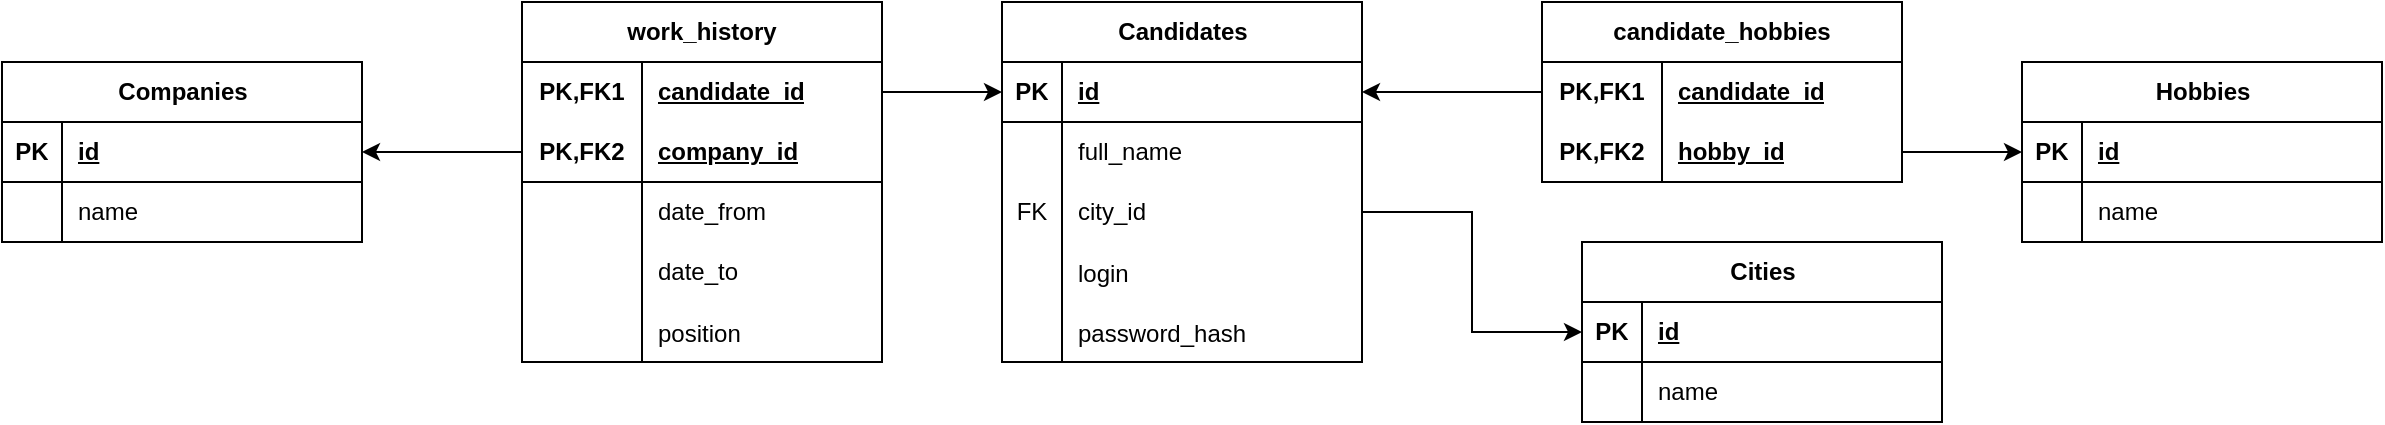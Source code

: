 <mxfile version="24.7.16">
  <diagram name="Page-1" id="SR1k9uBd8yOViVJusxUQ">
    <mxGraphModel dx="1434" dy="746" grid="1" gridSize="10" guides="1" tooltips="1" connect="1" arrows="1" fold="1" page="1" pageScale="1" pageWidth="850" pageHeight="1100" math="0" shadow="0">
      <root>
        <mxCell id="0" />
        <mxCell id="1" parent="0" />
        <mxCell id="hBwd0iNsy_qOn59Dx_ux-1" value="Candidates" style="shape=table;startSize=30;container=1;collapsible=1;childLayout=tableLayout;fixedRows=1;rowLines=0;fontStyle=1;align=center;resizeLast=1;html=1;" parent="1" vertex="1">
          <mxGeometry x="520" y="130" width="180" height="180" as="geometry" />
        </mxCell>
        <mxCell id="hBwd0iNsy_qOn59Dx_ux-2" value="" style="shape=tableRow;horizontal=0;startSize=0;swimlaneHead=0;swimlaneBody=0;fillColor=none;collapsible=0;dropTarget=0;points=[[0,0.5],[1,0.5]];portConstraint=eastwest;top=0;left=0;right=0;bottom=1;" parent="hBwd0iNsy_qOn59Dx_ux-1" vertex="1">
          <mxGeometry y="30" width="180" height="30" as="geometry" />
        </mxCell>
        <mxCell id="hBwd0iNsy_qOn59Dx_ux-3" value="PK" style="shape=partialRectangle;connectable=0;fillColor=none;top=0;left=0;bottom=0;right=0;fontStyle=1;overflow=hidden;whiteSpace=wrap;html=1;" parent="hBwd0iNsy_qOn59Dx_ux-2" vertex="1">
          <mxGeometry width="30" height="30" as="geometry">
            <mxRectangle width="30" height="30" as="alternateBounds" />
          </mxGeometry>
        </mxCell>
        <mxCell id="hBwd0iNsy_qOn59Dx_ux-4" value="id" style="shape=partialRectangle;connectable=0;fillColor=none;top=0;left=0;bottom=0;right=0;align=left;spacingLeft=6;fontStyle=5;overflow=hidden;whiteSpace=wrap;html=1;" parent="hBwd0iNsy_qOn59Dx_ux-2" vertex="1">
          <mxGeometry x="30" width="150" height="30" as="geometry">
            <mxRectangle width="150" height="30" as="alternateBounds" />
          </mxGeometry>
        </mxCell>
        <mxCell id="hBwd0iNsy_qOn59Dx_ux-5" value="" style="shape=tableRow;horizontal=0;startSize=0;swimlaneHead=0;swimlaneBody=0;fillColor=none;collapsible=0;dropTarget=0;points=[[0,0.5],[1,0.5]];portConstraint=eastwest;top=0;left=0;right=0;bottom=0;" parent="hBwd0iNsy_qOn59Dx_ux-1" vertex="1">
          <mxGeometry y="60" width="180" height="30" as="geometry" />
        </mxCell>
        <mxCell id="hBwd0iNsy_qOn59Dx_ux-6" value="" style="shape=partialRectangle;connectable=0;fillColor=none;top=0;left=0;bottom=0;right=0;editable=1;overflow=hidden;whiteSpace=wrap;html=1;" parent="hBwd0iNsy_qOn59Dx_ux-5" vertex="1">
          <mxGeometry width="30" height="30" as="geometry">
            <mxRectangle width="30" height="30" as="alternateBounds" />
          </mxGeometry>
        </mxCell>
        <mxCell id="hBwd0iNsy_qOn59Dx_ux-7" value="full_name" style="shape=partialRectangle;connectable=0;fillColor=none;top=0;left=0;bottom=0;right=0;align=left;spacingLeft=6;overflow=hidden;whiteSpace=wrap;html=1;" parent="hBwd0iNsy_qOn59Dx_ux-5" vertex="1">
          <mxGeometry x="30" width="150" height="30" as="geometry">
            <mxRectangle width="150" height="30" as="alternateBounds" />
          </mxGeometry>
        </mxCell>
        <mxCell id="hBwd0iNsy_qOn59Dx_ux-8" value="" style="shape=tableRow;horizontal=0;startSize=0;swimlaneHead=0;swimlaneBody=0;fillColor=none;collapsible=0;dropTarget=0;points=[[0,0.5],[1,0.5]];portConstraint=eastwest;top=0;left=0;right=0;bottom=0;" parent="hBwd0iNsy_qOn59Dx_ux-1" vertex="1">
          <mxGeometry y="90" width="180" height="30" as="geometry" />
        </mxCell>
        <mxCell id="hBwd0iNsy_qOn59Dx_ux-9" value="FK" style="shape=partialRectangle;connectable=0;fillColor=none;top=0;left=0;bottom=0;right=0;editable=1;overflow=hidden;whiteSpace=wrap;html=1;" parent="hBwd0iNsy_qOn59Dx_ux-8" vertex="1">
          <mxGeometry width="30" height="30" as="geometry">
            <mxRectangle width="30" height="30" as="alternateBounds" />
          </mxGeometry>
        </mxCell>
        <mxCell id="hBwd0iNsy_qOn59Dx_ux-10" value="city_id" style="shape=partialRectangle;connectable=0;fillColor=none;top=0;left=0;bottom=0;right=0;align=left;spacingLeft=6;overflow=hidden;whiteSpace=wrap;html=1;" parent="hBwd0iNsy_qOn59Dx_ux-8" vertex="1">
          <mxGeometry x="30" width="150" height="30" as="geometry">
            <mxRectangle width="150" height="30" as="alternateBounds" />
          </mxGeometry>
        </mxCell>
        <mxCell id="ERYYDOH6LsEgO4_HMebW-2" value="" style="shape=tableRow;horizontal=0;startSize=0;swimlaneHead=0;swimlaneBody=0;fillColor=none;collapsible=0;dropTarget=0;points=[[0,0.5],[1,0.5]];portConstraint=eastwest;top=0;left=0;right=0;bottom=0;" vertex="1" parent="hBwd0iNsy_qOn59Dx_ux-1">
          <mxGeometry y="120" width="180" height="30" as="geometry" />
        </mxCell>
        <mxCell id="ERYYDOH6LsEgO4_HMebW-3" value="" style="shape=partialRectangle;connectable=0;fillColor=none;top=0;left=0;bottom=0;right=0;editable=1;overflow=hidden;" vertex="1" parent="ERYYDOH6LsEgO4_HMebW-2">
          <mxGeometry width="30" height="30" as="geometry">
            <mxRectangle width="30" height="30" as="alternateBounds" />
          </mxGeometry>
        </mxCell>
        <mxCell id="ERYYDOH6LsEgO4_HMebW-4" value="login" style="shape=partialRectangle;connectable=0;fillColor=none;top=0;left=0;bottom=0;right=0;align=left;spacingLeft=6;overflow=hidden;" vertex="1" parent="ERYYDOH6LsEgO4_HMebW-2">
          <mxGeometry x="30" width="150" height="30" as="geometry">
            <mxRectangle width="150" height="30" as="alternateBounds" />
          </mxGeometry>
        </mxCell>
        <mxCell id="ERYYDOH6LsEgO4_HMebW-5" value="" style="shape=tableRow;horizontal=0;startSize=0;swimlaneHead=0;swimlaneBody=0;fillColor=none;collapsible=0;dropTarget=0;points=[[0,0.5],[1,0.5]];portConstraint=eastwest;top=0;left=0;right=0;bottom=0;" vertex="1" parent="hBwd0iNsy_qOn59Dx_ux-1">
          <mxGeometry y="150" width="180" height="30" as="geometry" />
        </mxCell>
        <mxCell id="ERYYDOH6LsEgO4_HMebW-6" value="" style="shape=partialRectangle;connectable=0;fillColor=none;top=0;left=0;bottom=0;right=0;editable=1;overflow=hidden;" vertex="1" parent="ERYYDOH6LsEgO4_HMebW-5">
          <mxGeometry width="30" height="30" as="geometry">
            <mxRectangle width="30" height="30" as="alternateBounds" />
          </mxGeometry>
        </mxCell>
        <mxCell id="ERYYDOH6LsEgO4_HMebW-7" value="password_hash" style="shape=partialRectangle;connectable=0;fillColor=none;top=0;left=0;bottom=0;right=0;align=left;spacingLeft=6;overflow=hidden;" vertex="1" parent="ERYYDOH6LsEgO4_HMebW-5">
          <mxGeometry x="30" width="150" height="30" as="geometry">
            <mxRectangle width="150" height="30" as="alternateBounds" />
          </mxGeometry>
        </mxCell>
        <mxCell id="hBwd0iNsy_qOn59Dx_ux-27" value="Cities" style="shape=table;startSize=30;container=1;collapsible=1;childLayout=tableLayout;fixedRows=1;rowLines=0;fontStyle=1;align=center;resizeLast=1;html=1;" parent="1" vertex="1">
          <mxGeometry x="810" y="250" width="180" height="90" as="geometry" />
        </mxCell>
        <mxCell id="hBwd0iNsy_qOn59Dx_ux-28" value="" style="shape=tableRow;horizontal=0;startSize=0;swimlaneHead=0;swimlaneBody=0;fillColor=none;collapsible=0;dropTarget=0;points=[[0,0.5],[1,0.5]];portConstraint=eastwest;top=0;left=0;right=0;bottom=1;" parent="hBwd0iNsy_qOn59Dx_ux-27" vertex="1">
          <mxGeometry y="30" width="180" height="30" as="geometry" />
        </mxCell>
        <mxCell id="hBwd0iNsy_qOn59Dx_ux-29" value="PK" style="shape=partialRectangle;connectable=0;fillColor=none;top=0;left=0;bottom=0;right=0;fontStyle=1;overflow=hidden;whiteSpace=wrap;html=1;" parent="hBwd0iNsy_qOn59Dx_ux-28" vertex="1">
          <mxGeometry width="30" height="30" as="geometry">
            <mxRectangle width="30" height="30" as="alternateBounds" />
          </mxGeometry>
        </mxCell>
        <mxCell id="hBwd0iNsy_qOn59Dx_ux-30" value="id" style="shape=partialRectangle;connectable=0;fillColor=none;top=0;left=0;bottom=0;right=0;align=left;spacingLeft=6;fontStyle=5;overflow=hidden;whiteSpace=wrap;html=1;" parent="hBwd0iNsy_qOn59Dx_ux-28" vertex="1">
          <mxGeometry x="30" width="150" height="30" as="geometry">
            <mxRectangle width="150" height="30" as="alternateBounds" />
          </mxGeometry>
        </mxCell>
        <mxCell id="hBwd0iNsy_qOn59Dx_ux-31" value="" style="shape=tableRow;horizontal=0;startSize=0;swimlaneHead=0;swimlaneBody=0;fillColor=none;collapsible=0;dropTarget=0;points=[[0,0.5],[1,0.5]];portConstraint=eastwest;top=0;left=0;right=0;bottom=0;" parent="hBwd0iNsy_qOn59Dx_ux-27" vertex="1">
          <mxGeometry y="60" width="180" height="30" as="geometry" />
        </mxCell>
        <mxCell id="hBwd0iNsy_qOn59Dx_ux-32" value="" style="shape=partialRectangle;connectable=0;fillColor=none;top=0;left=0;bottom=0;right=0;editable=1;overflow=hidden;whiteSpace=wrap;html=1;" parent="hBwd0iNsy_qOn59Dx_ux-31" vertex="1">
          <mxGeometry width="30" height="30" as="geometry">
            <mxRectangle width="30" height="30" as="alternateBounds" />
          </mxGeometry>
        </mxCell>
        <mxCell id="hBwd0iNsy_qOn59Dx_ux-33" value="name" style="shape=partialRectangle;connectable=0;fillColor=none;top=0;left=0;bottom=0;right=0;align=left;spacingLeft=6;overflow=hidden;whiteSpace=wrap;html=1;" parent="hBwd0iNsy_qOn59Dx_ux-31" vertex="1">
          <mxGeometry x="30" width="150" height="30" as="geometry">
            <mxRectangle width="150" height="30" as="alternateBounds" />
          </mxGeometry>
        </mxCell>
        <mxCell id="hBwd0iNsy_qOn59Dx_ux-37" style="edgeStyle=orthogonalEdgeStyle;rounded=0;orthogonalLoop=1;jettySize=auto;html=1;" parent="1" source="hBwd0iNsy_qOn59Dx_ux-8" target="hBwd0iNsy_qOn59Dx_ux-28" edge="1">
          <mxGeometry relative="1" as="geometry" />
        </mxCell>
        <mxCell id="hBwd0iNsy_qOn59Dx_ux-39" value="work_history" style="shape=table;startSize=30;container=1;collapsible=1;childLayout=tableLayout;fixedRows=1;rowLines=0;fontStyle=1;align=center;resizeLast=1;html=1;whiteSpace=wrap;" parent="1" vertex="1">
          <mxGeometry x="280" y="130" width="180" height="180" as="geometry" />
        </mxCell>
        <mxCell id="hBwd0iNsy_qOn59Dx_ux-40" value="" style="shape=tableRow;horizontal=0;startSize=0;swimlaneHead=0;swimlaneBody=0;fillColor=none;collapsible=0;dropTarget=0;points=[[0,0.5],[1,0.5]];portConstraint=eastwest;top=0;left=0;right=0;bottom=0;html=1;" parent="hBwd0iNsy_qOn59Dx_ux-39" vertex="1">
          <mxGeometry y="30" width="180" height="30" as="geometry" />
        </mxCell>
        <mxCell id="hBwd0iNsy_qOn59Dx_ux-41" value="PK,FK1" style="shape=partialRectangle;connectable=0;fillColor=none;top=0;left=0;bottom=0;right=0;fontStyle=1;overflow=hidden;html=1;whiteSpace=wrap;" parent="hBwd0iNsy_qOn59Dx_ux-40" vertex="1">
          <mxGeometry width="60" height="30" as="geometry">
            <mxRectangle width="60" height="30" as="alternateBounds" />
          </mxGeometry>
        </mxCell>
        <mxCell id="hBwd0iNsy_qOn59Dx_ux-42" value="candidate_id" style="shape=partialRectangle;connectable=0;fillColor=none;top=0;left=0;bottom=0;right=0;align=left;spacingLeft=6;fontStyle=5;overflow=hidden;html=1;whiteSpace=wrap;" parent="hBwd0iNsy_qOn59Dx_ux-40" vertex="1">
          <mxGeometry x="60" width="120" height="30" as="geometry">
            <mxRectangle width="120" height="30" as="alternateBounds" />
          </mxGeometry>
        </mxCell>
        <mxCell id="hBwd0iNsy_qOn59Dx_ux-43" value="" style="shape=tableRow;horizontal=0;startSize=0;swimlaneHead=0;swimlaneBody=0;fillColor=none;collapsible=0;dropTarget=0;points=[[0,0.5],[1,0.5]];portConstraint=eastwest;top=0;left=0;right=0;bottom=1;html=1;" parent="hBwd0iNsy_qOn59Dx_ux-39" vertex="1">
          <mxGeometry y="60" width="180" height="30" as="geometry" />
        </mxCell>
        <mxCell id="hBwd0iNsy_qOn59Dx_ux-44" value="PK,FK2" style="shape=partialRectangle;connectable=0;fillColor=none;top=0;left=0;bottom=0;right=0;fontStyle=1;overflow=hidden;html=1;whiteSpace=wrap;" parent="hBwd0iNsy_qOn59Dx_ux-43" vertex="1">
          <mxGeometry width="60" height="30" as="geometry">
            <mxRectangle width="60" height="30" as="alternateBounds" />
          </mxGeometry>
        </mxCell>
        <mxCell id="hBwd0iNsy_qOn59Dx_ux-45" value="company_id" style="shape=partialRectangle;connectable=0;fillColor=none;top=0;left=0;bottom=0;right=0;align=left;spacingLeft=6;fontStyle=5;overflow=hidden;html=1;whiteSpace=wrap;" parent="hBwd0iNsy_qOn59Dx_ux-43" vertex="1">
          <mxGeometry x="60" width="120" height="30" as="geometry">
            <mxRectangle width="120" height="30" as="alternateBounds" />
          </mxGeometry>
        </mxCell>
        <mxCell id="hBwd0iNsy_qOn59Dx_ux-46" value="" style="shape=tableRow;horizontal=0;startSize=0;swimlaneHead=0;swimlaneBody=0;fillColor=none;collapsible=0;dropTarget=0;points=[[0,0.5],[1,0.5]];portConstraint=eastwest;top=0;left=0;right=0;bottom=0;html=1;" parent="hBwd0iNsy_qOn59Dx_ux-39" vertex="1">
          <mxGeometry y="90" width="180" height="30" as="geometry" />
        </mxCell>
        <mxCell id="hBwd0iNsy_qOn59Dx_ux-47" value="" style="shape=partialRectangle;connectable=0;fillColor=none;top=0;left=0;bottom=0;right=0;editable=1;overflow=hidden;html=1;whiteSpace=wrap;" parent="hBwd0iNsy_qOn59Dx_ux-46" vertex="1">
          <mxGeometry width="60" height="30" as="geometry">
            <mxRectangle width="60" height="30" as="alternateBounds" />
          </mxGeometry>
        </mxCell>
        <mxCell id="hBwd0iNsy_qOn59Dx_ux-48" value="date_from" style="shape=partialRectangle;connectable=0;fillColor=none;top=0;left=0;bottom=0;right=0;align=left;spacingLeft=6;overflow=hidden;html=1;whiteSpace=wrap;" parent="hBwd0iNsy_qOn59Dx_ux-46" vertex="1">
          <mxGeometry x="60" width="120" height="30" as="geometry">
            <mxRectangle width="120" height="30" as="alternateBounds" />
          </mxGeometry>
        </mxCell>
        <mxCell id="hBwd0iNsy_qOn59Dx_ux-49" value="" style="shape=tableRow;horizontal=0;startSize=0;swimlaneHead=0;swimlaneBody=0;fillColor=none;collapsible=0;dropTarget=0;points=[[0,0.5],[1,0.5]];portConstraint=eastwest;top=0;left=0;right=0;bottom=0;html=1;" parent="hBwd0iNsy_qOn59Dx_ux-39" vertex="1">
          <mxGeometry y="120" width="180" height="30" as="geometry" />
        </mxCell>
        <mxCell id="hBwd0iNsy_qOn59Dx_ux-50" value="" style="shape=partialRectangle;connectable=0;fillColor=none;top=0;left=0;bottom=0;right=0;editable=1;overflow=hidden;html=1;whiteSpace=wrap;" parent="hBwd0iNsy_qOn59Dx_ux-49" vertex="1">
          <mxGeometry width="60" height="30" as="geometry">
            <mxRectangle width="60" height="30" as="alternateBounds" />
          </mxGeometry>
        </mxCell>
        <mxCell id="hBwd0iNsy_qOn59Dx_ux-51" value="date_to" style="shape=partialRectangle;connectable=0;fillColor=none;top=0;left=0;bottom=0;right=0;align=left;spacingLeft=6;overflow=hidden;html=1;whiteSpace=wrap;" parent="hBwd0iNsy_qOn59Dx_ux-49" vertex="1">
          <mxGeometry x="60" width="120" height="30" as="geometry">
            <mxRectangle width="120" height="30" as="alternateBounds" />
          </mxGeometry>
        </mxCell>
        <mxCell id="hBwd0iNsy_qOn59Dx_ux-52" value="" style="shape=tableRow;horizontal=0;startSize=0;swimlaneHead=0;swimlaneBody=0;fillColor=none;collapsible=0;dropTarget=0;points=[[0,0.5],[1,0.5]];portConstraint=eastwest;top=0;left=0;right=0;bottom=0;" parent="hBwd0iNsy_qOn59Dx_ux-39" vertex="1">
          <mxGeometry y="150" width="180" height="30" as="geometry" />
        </mxCell>
        <mxCell id="hBwd0iNsy_qOn59Dx_ux-53" value="" style="shape=partialRectangle;connectable=0;fillColor=none;top=0;left=0;bottom=0;right=0;editable=1;overflow=hidden;" parent="hBwd0iNsy_qOn59Dx_ux-52" vertex="1">
          <mxGeometry width="60" height="30" as="geometry">
            <mxRectangle width="60" height="30" as="alternateBounds" />
          </mxGeometry>
        </mxCell>
        <mxCell id="hBwd0iNsy_qOn59Dx_ux-54" value="position" style="shape=partialRectangle;connectable=0;fillColor=none;top=0;left=0;bottom=0;right=0;align=left;spacingLeft=6;overflow=hidden;" parent="hBwd0iNsy_qOn59Dx_ux-52" vertex="1">
          <mxGeometry x="60" width="120" height="30" as="geometry">
            <mxRectangle width="120" height="30" as="alternateBounds" />
          </mxGeometry>
        </mxCell>
        <mxCell id="hBwd0iNsy_qOn59Dx_ux-55" value="Companies" style="shape=table;startSize=30;container=1;collapsible=1;childLayout=tableLayout;fixedRows=1;rowLines=0;fontStyle=1;align=center;resizeLast=1;html=1;" parent="1" vertex="1">
          <mxGeometry x="20" y="160" width="180" height="90" as="geometry" />
        </mxCell>
        <mxCell id="hBwd0iNsy_qOn59Dx_ux-56" value="" style="shape=tableRow;horizontal=0;startSize=0;swimlaneHead=0;swimlaneBody=0;fillColor=none;collapsible=0;dropTarget=0;points=[[0,0.5],[1,0.5]];portConstraint=eastwest;top=0;left=0;right=0;bottom=1;" parent="hBwd0iNsy_qOn59Dx_ux-55" vertex="1">
          <mxGeometry y="30" width="180" height="30" as="geometry" />
        </mxCell>
        <mxCell id="hBwd0iNsy_qOn59Dx_ux-57" value="PK" style="shape=partialRectangle;connectable=0;fillColor=none;top=0;left=0;bottom=0;right=0;fontStyle=1;overflow=hidden;whiteSpace=wrap;html=1;" parent="hBwd0iNsy_qOn59Dx_ux-56" vertex="1">
          <mxGeometry width="30" height="30" as="geometry">
            <mxRectangle width="30" height="30" as="alternateBounds" />
          </mxGeometry>
        </mxCell>
        <mxCell id="hBwd0iNsy_qOn59Dx_ux-58" value="id" style="shape=partialRectangle;connectable=0;fillColor=none;top=0;left=0;bottom=0;right=0;align=left;spacingLeft=6;fontStyle=5;overflow=hidden;whiteSpace=wrap;html=1;" parent="hBwd0iNsy_qOn59Dx_ux-56" vertex="1">
          <mxGeometry x="30" width="150" height="30" as="geometry">
            <mxRectangle width="150" height="30" as="alternateBounds" />
          </mxGeometry>
        </mxCell>
        <mxCell id="hBwd0iNsy_qOn59Dx_ux-59" value="" style="shape=tableRow;horizontal=0;startSize=0;swimlaneHead=0;swimlaneBody=0;fillColor=none;collapsible=0;dropTarget=0;points=[[0,0.5],[1,0.5]];portConstraint=eastwest;top=0;left=0;right=0;bottom=0;" parent="hBwd0iNsy_qOn59Dx_ux-55" vertex="1">
          <mxGeometry y="60" width="180" height="30" as="geometry" />
        </mxCell>
        <mxCell id="hBwd0iNsy_qOn59Dx_ux-60" value="" style="shape=partialRectangle;connectable=0;fillColor=none;top=0;left=0;bottom=0;right=0;editable=1;overflow=hidden;whiteSpace=wrap;html=1;" parent="hBwd0iNsy_qOn59Dx_ux-59" vertex="1">
          <mxGeometry width="30" height="30" as="geometry">
            <mxRectangle width="30" height="30" as="alternateBounds" />
          </mxGeometry>
        </mxCell>
        <mxCell id="hBwd0iNsy_qOn59Dx_ux-61" value="name" style="shape=partialRectangle;connectable=0;fillColor=none;top=0;left=0;bottom=0;right=0;align=left;spacingLeft=6;overflow=hidden;whiteSpace=wrap;html=1;" parent="hBwd0iNsy_qOn59Dx_ux-59" vertex="1">
          <mxGeometry x="30" width="150" height="30" as="geometry">
            <mxRectangle width="150" height="30" as="alternateBounds" />
          </mxGeometry>
        </mxCell>
        <mxCell id="hBwd0iNsy_qOn59Dx_ux-62" style="edgeStyle=orthogonalEdgeStyle;rounded=0;orthogonalLoop=1;jettySize=auto;html=1;" parent="1" source="hBwd0iNsy_qOn59Dx_ux-43" target="hBwd0iNsy_qOn59Dx_ux-56" edge="1">
          <mxGeometry relative="1" as="geometry" />
        </mxCell>
        <mxCell id="hBwd0iNsy_qOn59Dx_ux-63" style="edgeStyle=orthogonalEdgeStyle;rounded=0;orthogonalLoop=1;jettySize=auto;html=1;" parent="1" source="hBwd0iNsy_qOn59Dx_ux-40" target="hBwd0iNsy_qOn59Dx_ux-2" edge="1">
          <mxGeometry relative="1" as="geometry" />
        </mxCell>
        <mxCell id="hBwd0iNsy_qOn59Dx_ux-112" style="edgeStyle=orthogonalEdgeStyle;rounded=0;orthogonalLoop=1;jettySize=auto;html=1;" parent="1" source="hBwd0iNsy_qOn59Dx_ux-117" target="hBwd0iNsy_qOn59Dx_ux-130" edge="1">
          <mxGeometry relative="1" as="geometry" />
        </mxCell>
        <mxCell id="hBwd0iNsy_qOn59Dx_ux-113" value="candidate_hobbies" style="shape=table;startSize=30;container=1;collapsible=1;childLayout=tableLayout;fixedRows=1;rowLines=0;fontStyle=1;align=center;resizeLast=1;html=1;whiteSpace=wrap;" parent="1" vertex="1">
          <mxGeometry x="790" y="130" width="180" height="90" as="geometry" />
        </mxCell>
        <mxCell id="hBwd0iNsy_qOn59Dx_ux-114" value="" style="shape=tableRow;horizontal=0;startSize=0;swimlaneHead=0;swimlaneBody=0;fillColor=none;collapsible=0;dropTarget=0;points=[[0,0.5],[1,0.5]];portConstraint=eastwest;top=0;left=0;right=0;bottom=0;html=1;" parent="hBwd0iNsy_qOn59Dx_ux-113" vertex="1">
          <mxGeometry y="30" width="180" height="30" as="geometry" />
        </mxCell>
        <mxCell id="hBwd0iNsy_qOn59Dx_ux-115" value="PK,FK1" style="shape=partialRectangle;connectable=0;fillColor=none;top=0;left=0;bottom=0;right=0;fontStyle=1;overflow=hidden;html=1;whiteSpace=wrap;" parent="hBwd0iNsy_qOn59Dx_ux-114" vertex="1">
          <mxGeometry width="60" height="30" as="geometry">
            <mxRectangle width="60" height="30" as="alternateBounds" />
          </mxGeometry>
        </mxCell>
        <mxCell id="hBwd0iNsy_qOn59Dx_ux-116" value="candidate_id" style="shape=partialRectangle;connectable=0;fillColor=none;top=0;left=0;bottom=0;right=0;align=left;spacingLeft=6;fontStyle=5;overflow=hidden;html=1;whiteSpace=wrap;" parent="hBwd0iNsy_qOn59Dx_ux-114" vertex="1">
          <mxGeometry x="60" width="120" height="30" as="geometry">
            <mxRectangle width="120" height="30" as="alternateBounds" />
          </mxGeometry>
        </mxCell>
        <mxCell id="hBwd0iNsy_qOn59Dx_ux-117" value="" style="shape=tableRow;horizontal=0;startSize=0;swimlaneHead=0;swimlaneBody=0;fillColor=none;collapsible=0;dropTarget=0;points=[[0,0.5],[1,0.5]];portConstraint=eastwest;top=0;left=0;right=0;bottom=1;html=1;" parent="hBwd0iNsy_qOn59Dx_ux-113" vertex="1">
          <mxGeometry y="60" width="180" height="30" as="geometry" />
        </mxCell>
        <mxCell id="hBwd0iNsy_qOn59Dx_ux-118" value="PK,FK2" style="shape=partialRectangle;connectable=0;fillColor=none;top=0;left=0;bottom=0;right=0;fontStyle=1;overflow=hidden;html=1;whiteSpace=wrap;" parent="hBwd0iNsy_qOn59Dx_ux-117" vertex="1">
          <mxGeometry width="60" height="30" as="geometry">
            <mxRectangle width="60" height="30" as="alternateBounds" />
          </mxGeometry>
        </mxCell>
        <mxCell id="hBwd0iNsy_qOn59Dx_ux-119" value="hobby_id" style="shape=partialRectangle;connectable=0;fillColor=none;top=0;left=0;bottom=0;right=0;align=left;spacingLeft=6;fontStyle=5;overflow=hidden;html=1;whiteSpace=wrap;" parent="hBwd0iNsy_qOn59Dx_ux-117" vertex="1">
          <mxGeometry x="60" width="120" height="30" as="geometry">
            <mxRectangle width="120" height="30" as="alternateBounds" />
          </mxGeometry>
        </mxCell>
        <mxCell id="hBwd0iNsy_qOn59Dx_ux-129" value="Hobbies" style="shape=table;startSize=30;container=1;collapsible=1;childLayout=tableLayout;fixedRows=1;rowLines=0;fontStyle=1;align=center;resizeLast=1;html=1;" parent="1" vertex="1">
          <mxGeometry x="1030" y="160" width="180" height="90" as="geometry" />
        </mxCell>
        <mxCell id="hBwd0iNsy_qOn59Dx_ux-130" value="" style="shape=tableRow;horizontal=0;startSize=0;swimlaneHead=0;swimlaneBody=0;fillColor=none;collapsible=0;dropTarget=0;points=[[0,0.5],[1,0.5]];portConstraint=eastwest;top=0;left=0;right=0;bottom=1;" parent="hBwd0iNsy_qOn59Dx_ux-129" vertex="1">
          <mxGeometry y="30" width="180" height="30" as="geometry" />
        </mxCell>
        <mxCell id="hBwd0iNsy_qOn59Dx_ux-131" value="PK" style="shape=partialRectangle;connectable=0;fillColor=none;top=0;left=0;bottom=0;right=0;fontStyle=1;overflow=hidden;whiteSpace=wrap;html=1;" parent="hBwd0iNsy_qOn59Dx_ux-130" vertex="1">
          <mxGeometry width="30" height="30" as="geometry">
            <mxRectangle width="30" height="30" as="alternateBounds" />
          </mxGeometry>
        </mxCell>
        <mxCell id="hBwd0iNsy_qOn59Dx_ux-132" value="id" style="shape=partialRectangle;connectable=0;fillColor=none;top=0;left=0;bottom=0;right=0;align=left;spacingLeft=6;fontStyle=5;overflow=hidden;whiteSpace=wrap;html=1;" parent="hBwd0iNsy_qOn59Dx_ux-130" vertex="1">
          <mxGeometry x="30" width="150" height="30" as="geometry">
            <mxRectangle width="150" height="30" as="alternateBounds" />
          </mxGeometry>
        </mxCell>
        <mxCell id="hBwd0iNsy_qOn59Dx_ux-133" value="" style="shape=tableRow;horizontal=0;startSize=0;swimlaneHead=0;swimlaneBody=0;fillColor=none;collapsible=0;dropTarget=0;points=[[0,0.5],[1,0.5]];portConstraint=eastwest;top=0;left=0;right=0;bottom=0;" parent="hBwd0iNsy_qOn59Dx_ux-129" vertex="1">
          <mxGeometry y="60" width="180" height="30" as="geometry" />
        </mxCell>
        <mxCell id="hBwd0iNsy_qOn59Dx_ux-134" value="" style="shape=partialRectangle;connectable=0;fillColor=none;top=0;left=0;bottom=0;right=0;editable=1;overflow=hidden;whiteSpace=wrap;html=1;" parent="hBwd0iNsy_qOn59Dx_ux-133" vertex="1">
          <mxGeometry width="30" height="30" as="geometry">
            <mxRectangle width="30" height="30" as="alternateBounds" />
          </mxGeometry>
        </mxCell>
        <mxCell id="hBwd0iNsy_qOn59Dx_ux-135" value="name" style="shape=partialRectangle;connectable=0;fillColor=none;top=0;left=0;bottom=0;right=0;align=left;spacingLeft=6;overflow=hidden;whiteSpace=wrap;html=1;" parent="hBwd0iNsy_qOn59Dx_ux-133" vertex="1">
          <mxGeometry x="30" width="150" height="30" as="geometry">
            <mxRectangle width="150" height="30" as="alternateBounds" />
          </mxGeometry>
        </mxCell>
        <mxCell id="hBwd0iNsy_qOn59Dx_ux-136" style="edgeStyle=orthogonalEdgeStyle;rounded=0;orthogonalLoop=1;jettySize=auto;html=1;" parent="1" source="hBwd0iNsy_qOn59Dx_ux-114" target="hBwd0iNsy_qOn59Dx_ux-2" edge="1">
          <mxGeometry relative="1" as="geometry" />
        </mxCell>
      </root>
    </mxGraphModel>
  </diagram>
</mxfile>
